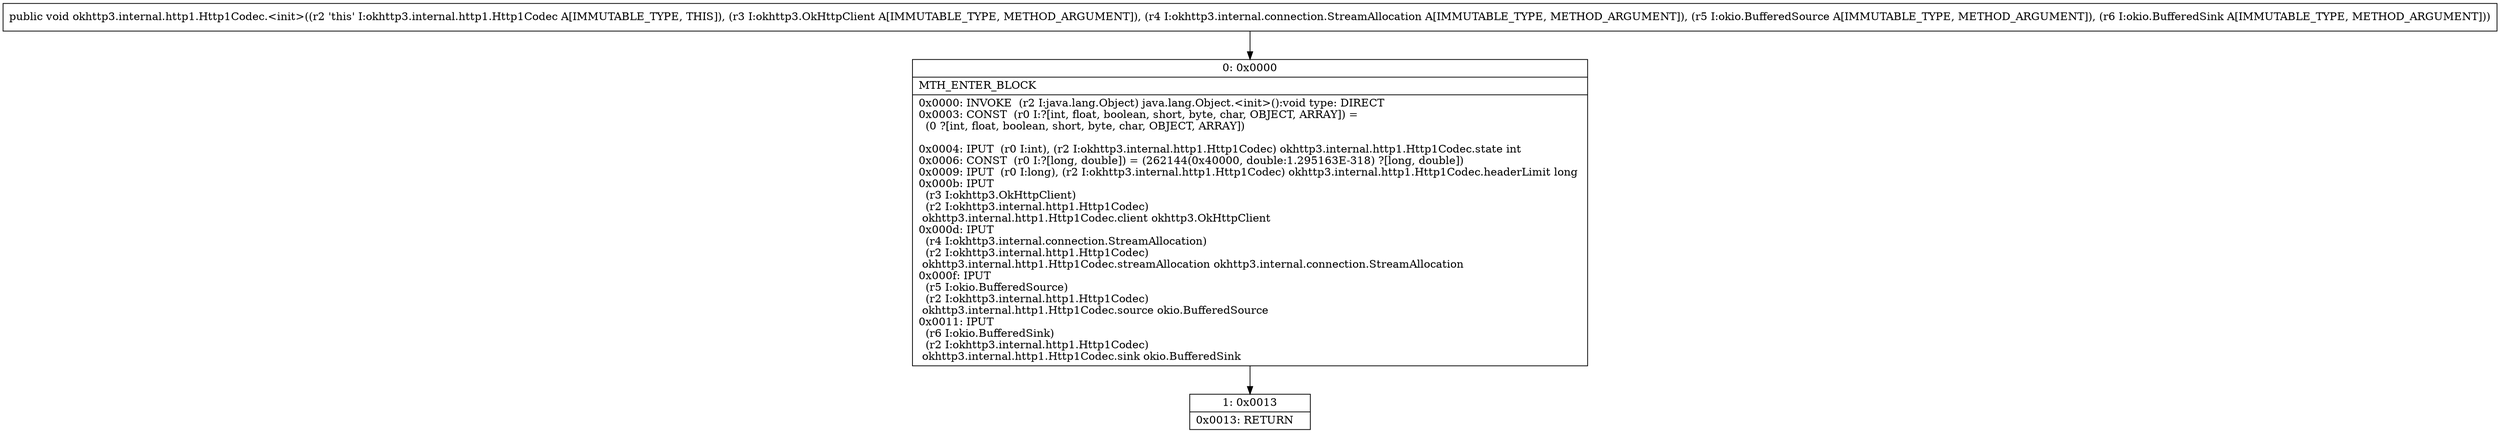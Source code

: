 digraph "CFG forokhttp3.internal.http1.Http1Codec.\<init\>(Lokhttp3\/OkHttpClient;Lokhttp3\/internal\/connection\/StreamAllocation;Lokio\/BufferedSource;Lokio\/BufferedSink;)V" {
Node_0 [shape=record,label="{0\:\ 0x0000|MTH_ENTER_BLOCK\l|0x0000: INVOKE  (r2 I:java.lang.Object) java.lang.Object.\<init\>():void type: DIRECT \l0x0003: CONST  (r0 I:?[int, float, boolean, short, byte, char, OBJECT, ARRAY]) = \l  (0 ?[int, float, boolean, short, byte, char, OBJECT, ARRAY])\l \l0x0004: IPUT  (r0 I:int), (r2 I:okhttp3.internal.http1.Http1Codec) okhttp3.internal.http1.Http1Codec.state int \l0x0006: CONST  (r0 I:?[long, double]) = (262144(0x40000, double:1.295163E\-318) ?[long, double]) \l0x0009: IPUT  (r0 I:long), (r2 I:okhttp3.internal.http1.Http1Codec) okhttp3.internal.http1.Http1Codec.headerLimit long \l0x000b: IPUT  \l  (r3 I:okhttp3.OkHttpClient)\l  (r2 I:okhttp3.internal.http1.Http1Codec)\l okhttp3.internal.http1.Http1Codec.client okhttp3.OkHttpClient \l0x000d: IPUT  \l  (r4 I:okhttp3.internal.connection.StreamAllocation)\l  (r2 I:okhttp3.internal.http1.Http1Codec)\l okhttp3.internal.http1.Http1Codec.streamAllocation okhttp3.internal.connection.StreamAllocation \l0x000f: IPUT  \l  (r5 I:okio.BufferedSource)\l  (r2 I:okhttp3.internal.http1.Http1Codec)\l okhttp3.internal.http1.Http1Codec.source okio.BufferedSource \l0x0011: IPUT  \l  (r6 I:okio.BufferedSink)\l  (r2 I:okhttp3.internal.http1.Http1Codec)\l okhttp3.internal.http1.Http1Codec.sink okio.BufferedSink \l}"];
Node_1 [shape=record,label="{1\:\ 0x0013|0x0013: RETURN   \l}"];
MethodNode[shape=record,label="{public void okhttp3.internal.http1.Http1Codec.\<init\>((r2 'this' I:okhttp3.internal.http1.Http1Codec A[IMMUTABLE_TYPE, THIS]), (r3 I:okhttp3.OkHttpClient A[IMMUTABLE_TYPE, METHOD_ARGUMENT]), (r4 I:okhttp3.internal.connection.StreamAllocation A[IMMUTABLE_TYPE, METHOD_ARGUMENT]), (r5 I:okio.BufferedSource A[IMMUTABLE_TYPE, METHOD_ARGUMENT]), (r6 I:okio.BufferedSink A[IMMUTABLE_TYPE, METHOD_ARGUMENT])) }"];
MethodNode -> Node_0;
Node_0 -> Node_1;
}

